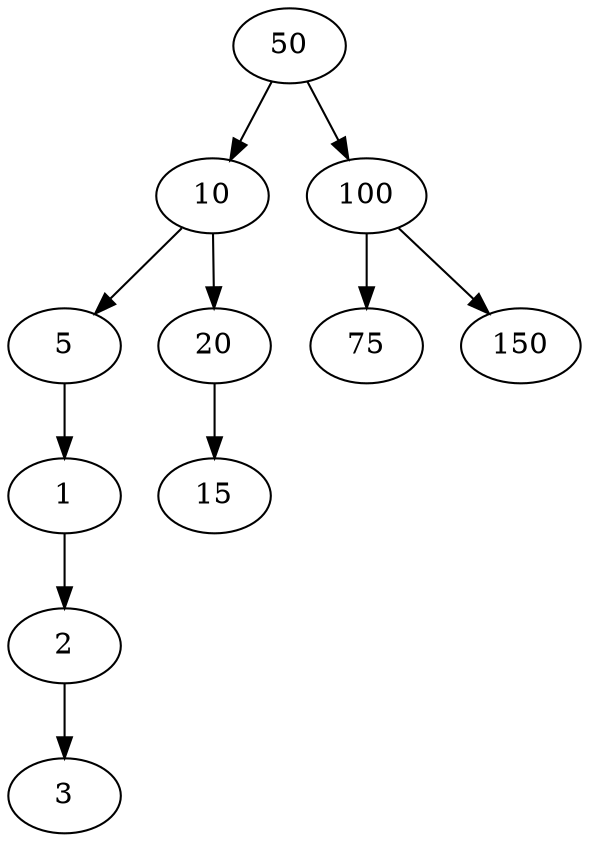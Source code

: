 digraph {
	50
	50 -> 10
	10
	10 -> 5
	5
	5 -> 1
	1
	1 -> 2
	2
	2 -> 3
	3
	10 -> 20
	20
	20 -> 15
	15
	50 -> 100
	100
	100 -> 75
	75
	100 -> 150
	150
}
